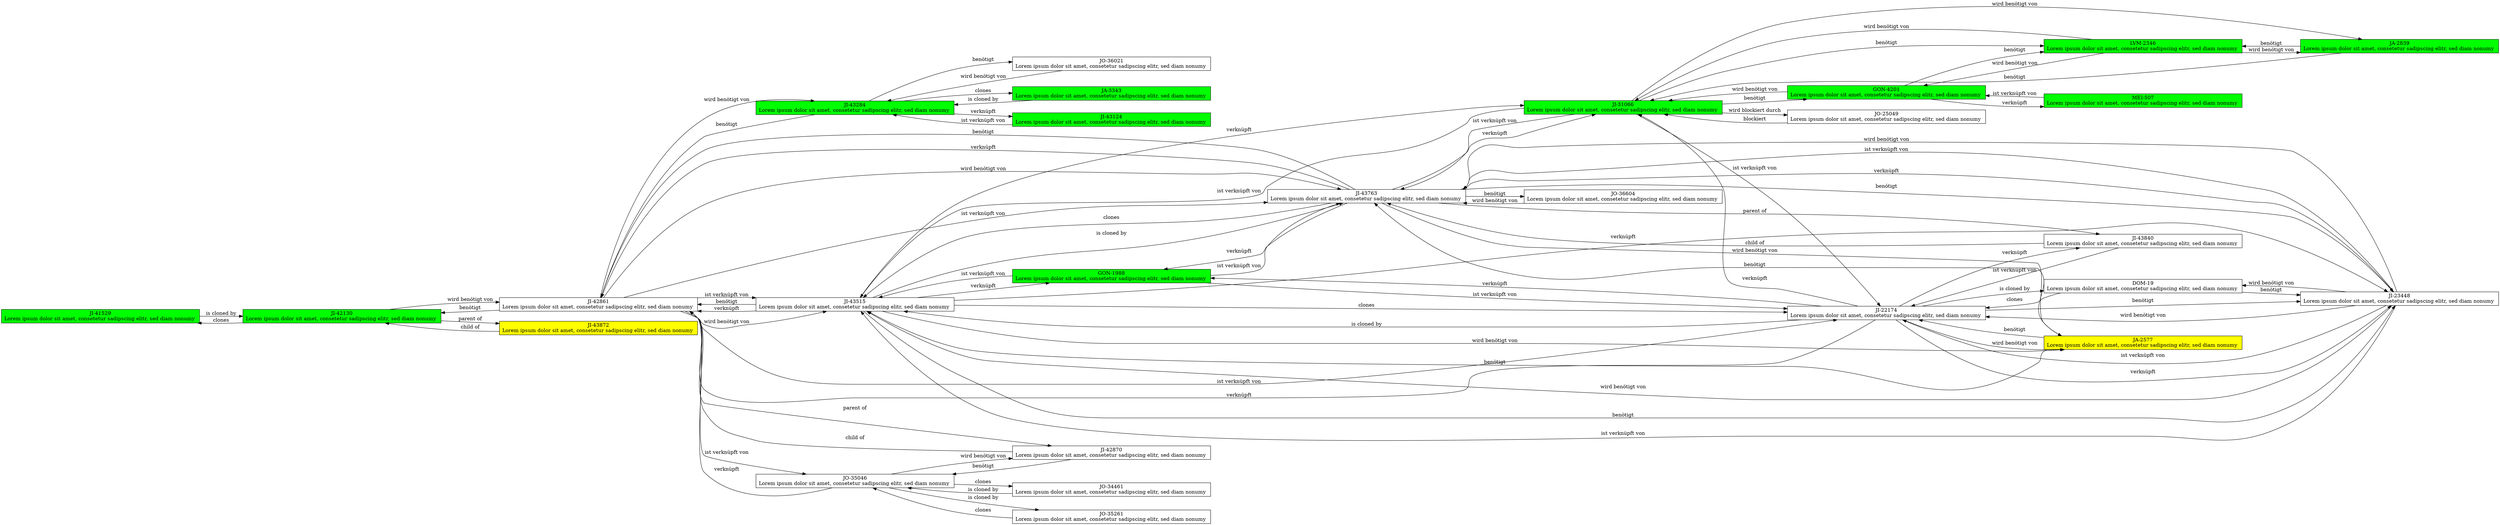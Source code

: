 digraph G {
	node [shape=box];
	rankdir=LR;
	"JI-41529" [label="JI-41529\nLorem ipsum dolor sit amet, consetetur sadipscing elitr, sed diam nonumy "; href="https://my.jira.instance/browse/JI-41529"; style=filled; fillcolor=green];
	"JI-42130" [label="JI-42130\nLorem ipsum dolor sit amet, consetetur sadipscing elitr, sed diam nonumy "; href="https://my.jira.instance/browse/JI-42130"; style=filled; fillcolor=green];
	"JI-42861" [label="JI-42861\nLorem ipsum dolor sit amet, consetetur sadipscing elitr, sed diam nonumy "; href="https://my.jira.instance/browse/JI-42861"; style=filled; fillcolor=white];
	"JI-43284" [label="JI-43284\nLorem ipsum dolor sit amet, consetetur sadipscing elitr, sed diam nonumy "; href="https://my.jira.instance/browse/JI-43284"; style=filled; fillcolor=green];
	"JO-36021" [label="JO-36021\nLorem ipsum dolor sit amet, consetetur sadipscing elitr, sed diam nonumy "; href="https://my.jira.instance/browse/JO-36021"; style=filled; fillcolor=white];
	"JA-3343" [label="JA-3343\nLorem ipsum dolor sit amet, consetetur sadipscing elitr, sed diam nonumy "; href="https://my.jira.instance/browse/JA-3343"; style=filled; fillcolor=green];
	"JI-43124" [label="JI-43124\nLorem ipsum dolor sit amet, consetetur sadipscing elitr, sed diam nonumy "; href="https://my.jira.instance/browse/JI-43124"; style=filled; fillcolor=green];
	"JI-43515" [label="JI-43515\nLorem ipsum dolor sit amet, consetetur sadipscing elitr, sed diam nonumy "; href="https://my.jira.instance/browse/JI-43515"; style=filled; fillcolor=white];
	"JI-23448" [label="JI-23448\nLorem ipsum dolor sit amet, consetetur sadipscing elitr, sed diam nonumy "; href="https://my.jira.instance/browse/JI-23448"; style=filled; fillcolor=white];
	"JI-22174" [label="JI-22174\nLorem ipsum dolor sit amet, consetetur sadipscing elitr, sed diam nonumy "; href="https://my.jira.instance/browse/JI-22174"; style=filled; fillcolor=white];
	"JA-2577" [label="JA-2577\nLorem ipsum dolor sit amet, consetetur sadipscing elitr, sed diam nonumy "; href="https://my.jira.instance/browse/JA-2577"; style=filled; fillcolor=yellow];
	"JI-43763" [label="JI-43763\nLorem ipsum dolor sit amet, consetetur sadipscing elitr, sed diam nonumy "; href="https://my.jira.instance/browse/JI-43763"; style=filled; fillcolor=white];
	"JO-36604" [label="JO-36604\nLorem ipsum dolor sit amet, consetetur sadipscing elitr, sed diam nonumy "; href="https://my.jira.instance/browse/JO-36604"; style=filled; fillcolor=white];
	"JI-43840" [label="JI-43840\nLorem ipsum dolor sit amet, consetetur sadipscing elitr, sed diam nonumy "; href="https://my.jira.instance/browse/JI-43840"; style=filled; fillcolor=white];
	"JI-31066" [label="JI-31066\nLorem ipsum dolor sit amet, consetetur sadipscing elitr, sed diam nonumy "; href="https://my.jira.instance/browse/JI-31066"; style=filled; fillcolor=green];
	"LVM-2346" [label="LVM-2346\nLorem ipsum dolor sit amet, consetetur sadipscing elitr, sed diam nonumy "; href="https://my.jira.instance/browse/LVM-2346"; style=filled; fillcolor=green];
	"JA-2839" [label="JA-2839\nLorem ipsum dolor sit amet, consetetur sadipscing elitr, sed diam nonumy "; href="https://my.jira.instance/browse/JA-2839"; style=filled; fillcolor=green];
	"GON-4201" [label="GON-4201\nLorem ipsum dolor sit amet, consetetur sadipscing elitr, sed diam nonumy "; href="https://my.jira.instance/browse/GON-4201"; style=filled; fillcolor=green];
	"MEI-507" [label="MEI-507\nLorem ipsum dolor sit amet, consetetur sadipscing elitr, sed diam nonumy "; href="https://my.jira.instance/browse/MEI-507"; style=filled; fillcolor=green];
	"JO-25049" [label="JO-25049\nLorem ipsum dolor sit amet, consetetur sadipscing elitr, sed diam nonumy "; href="https://my.jira.instance/browse/JO-25049"; style=filled; fillcolor=white];
	"GON-1988" [label="GON-1988\nLorem ipsum dolor sit amet, consetetur sadipscing elitr, sed diam nonumy "; href="https://my.jira.instance/browse/GON-1988"; style=filled; fillcolor=green];
	"DOM-19" [label="DOM-19\nLorem ipsum dolor sit amet, consetetur sadipscing elitr, sed diam nonumy "; href="https://my.jira.instance/browse/DOM-19"; style=filled; fillcolor=white];
	"JI-42870" [label="JI-42870\nLorem ipsum dolor sit amet, consetetur sadipscing elitr, sed diam nonumy "; href="https://my.jira.instance/browse/JI-42870"; style=filled; fillcolor=white];
	"JO-35046" [label="JO-35046\nLorem ipsum dolor sit amet, consetetur sadipscing elitr, sed diam nonumy "; href="https://my.jira.instance/browse/JO-35046"; style=filled; fillcolor=white];
	"JO-34461" [label="JO-34461\nLorem ipsum dolor sit amet, consetetur sadipscing elitr, sed diam nonumy "; href="https://my.jira.instance/browse/JO-34461"; style=filled; fillcolor=white];
	"JO-35261" [label="JO-35261\nLorem ipsum dolor sit amet, consetetur sadipscing elitr, sed diam nonumy "; href="https://my.jira.instance/browse/JO-35261"; style=filled; fillcolor=white];
	"JI-43872" [label="JI-43872\nLorem ipsum dolor sit amet, consetetur sadipscing elitr, sed diam nonumy "; href="https://my.jira.instance/browse/JI-43872"; style=filled; fillcolor=yellow];
	"JI-41529" -> "JI-42130" [label="is cloned by"];
	"JI-42130" -> "JI-42861" [label="wird benötigt von"];
	"JI-42861" -> "JI-42130" [label="benötigt"];
	"JI-42861" -> "JI-43284" [label="wird benötigt von"];
	"JI-43284" -> "JO-36021" [label="benötigt"];
	"JO-36021" -> "JI-43284" [label="wird benötigt von"];
	"JI-43284" -> "JI-42861" [label="benötigt"];
	"JI-43284" -> "JA-3343" [label="clones"];
	"JA-3343" -> "JI-43284" [label="is cloned by"];
	"JI-43284" -> "JI-43124" [label="verknüpft"];
	"JI-43124" -> "JI-43284" [label="ist verknüpft von"];
	"JI-42861" -> "JI-43515" [label="wird benötigt von"];
	"JI-43515" -> "JI-23448" [label="benötigt"];
	"JI-23448" -> "JI-22174" [label="wird benötigt von"];
	"JI-22174" -> "JI-23448" [label="benötigt"];
	"JI-22174" -> "JA-2577" [label="wird benötigt von"];
	"JA-2577" -> "JI-22174" [label="benötigt"];
	"JA-2577" -> "JI-43515" [label="benötigt"];
	"JA-2577" -> "JI-43763" [label="benötigt"];
	"JI-43763" -> "JO-36604" [label="benötigt"];
	"JO-36604" -> "JI-43763" [label="wird benötigt von"];
	"JI-43763" -> "JI-23448" [label="benötigt"];
	"JI-43763" -> "JI-42861" [label="benötigt"];
	"JI-43763" -> "JA-2577" [label="wird benötigt von"];
	"JI-43763" -> "JI-43515" [label="clones"];
	"JI-43763" -> "JI-43840" [label="parent of"];
	"JI-43840" -> "JI-43763" [label="child of"];
	"JI-43840" -> "JI-22174" [label="ist verknüpft von"];
	"JI-43763" -> "JI-23448" [label="verknüpft"];
	"JI-43763" -> "JI-42861" [label="verknüpft"];
	"JI-43763" -> "JI-31066" [label="verknüpft"];
	"JI-31066" -> "LVM-2346" [label="benötigt"];
	"LVM-2346" -> "JI-31066" [label="wird benötigt von"];
	"LVM-2346" -> "JA-2839" [label="wird benötigt von"];
	"JA-2839" -> "LVM-2346" [label="benötigt"];
	"JA-2839" -> "JI-31066" [label="benötigt"];
	"LVM-2346" -> "GON-4201" [label="wird benötigt von"];
	"GON-4201" -> "LVM-2346" [label="benötigt"];
	"GON-4201" -> "JI-31066" [label="wird benötigt von"];
	"GON-4201" -> "MEI-507" [label="verknüpft"];
	"MEI-507" -> "GON-4201" [label="ist verknüpft von"];
	"JI-31066" -> "GON-4201" [label="benötigt"];
	"JI-31066" -> "JA-2839" [label="wird benötigt von"];
	"JI-31066" -> "JO-25049" [label="wird blockiert durch"];
	"JO-25049" -> "JI-31066" [label="blockiert"];
	"JI-31066" -> "JI-22174" [label="ist verknüpft von"];
	"JI-31066" -> "JI-43515" [label="ist verknüpft von"];
	"JI-31066" -> "JI-43763" [label="ist verknüpft von"];
	"JI-43763" -> "GON-1988" [label="verknüpft"];
	"GON-1988" -> "JI-22174" [label="ist verknüpft von"];
	"GON-1988" -> "JI-43515" [label="ist verknüpft von"];
	"GON-1988" -> "JI-43763" [label="ist verknüpft von"];
	"JI-22174" -> "JI-43515" [label="is cloned by"];
	"JI-22174" -> "DOM-19" [label="is cloned by"];
	"DOM-19" -> "JI-23448" [label="benötigt"];
	"DOM-19" -> "JI-22174" [label="clones"];
	"JI-22174" -> "JI-23448" [label="verknüpft"];
	"JI-22174" -> "JI-43840" [label="verknüpft"];
	"JI-22174" -> "JI-42861" [label="verknüpft"];
	"JI-22174" -> "JI-31066" [label="verknüpft"];
	"JI-22174" -> "GON-1988" [label="verknüpft"];
	"JI-23448" -> "JI-43515" [label="wird benötigt von"];
	"JI-23448" -> "JI-43763" [label="wird benötigt von"];
	"JI-23448" -> "DOM-19" [label="wird benötigt von"];
	"JI-23448" -> "JI-22174" [label="ist verknüpft von"];
	"JI-23448" -> "JI-43515" [label="ist verknüpft von"];
	"JI-23448" -> "JI-43763" [label="ist verknüpft von"];
	"JI-43515" -> "JI-42861" [label="benötigt"];
	"JI-43515" -> "JA-2577" [label="wird benötigt von"];
	"JI-43515" -> "JI-22174" [label="clones"];
	"JI-43515" -> "JI-43763" [label="is cloned by"];
	"JI-43515" -> "JI-23448" [label="verknüpft"];
	"JI-43515" -> "JI-42861" [label="verknüpft"];
	"JI-43515" -> "JI-31066" [label="verknüpft"];
	"JI-43515" -> "GON-1988" [label="verknüpft"];
	"JI-42861" -> "JI-43763" [label="wird benötigt von"];
	"JI-42861" -> "JI-42870" [label="parent of"];
	"JI-42870" -> "JO-35046" [label="benötigt"];
	"JO-35046" -> "JI-42870" [label="wird benötigt von"];
	"JO-35046" -> "JO-34461" [label="clones"];
	"JO-34461" -> "JO-35046" [label="is cloned by"];
	"JO-35046" -> "JO-35261" [label="is cloned by"];
	"JO-35261" -> "JO-35046" [label="clones"];
	"JO-35046" -> "JI-42861" [label="verknüpft"];
	"JI-42870" -> "JI-42861" [label="child of"];
	"JI-42861" -> "JO-35046" [label="ist verknüpft von"];
	"JI-42861" -> "JI-22174" [label="ist verknüpft von"];
	"JI-42861" -> "JI-43515" [label="ist verknüpft von"];
	"JI-42861" -> "JI-43763" [label="ist verknüpft von"];
	"JI-42130" -> "JI-41529" [label="clones"];
	"JI-42130" -> "JI-43872" [label="parent of"];
	"JI-43872" -> "JI-42130" [label="child of"];
}

